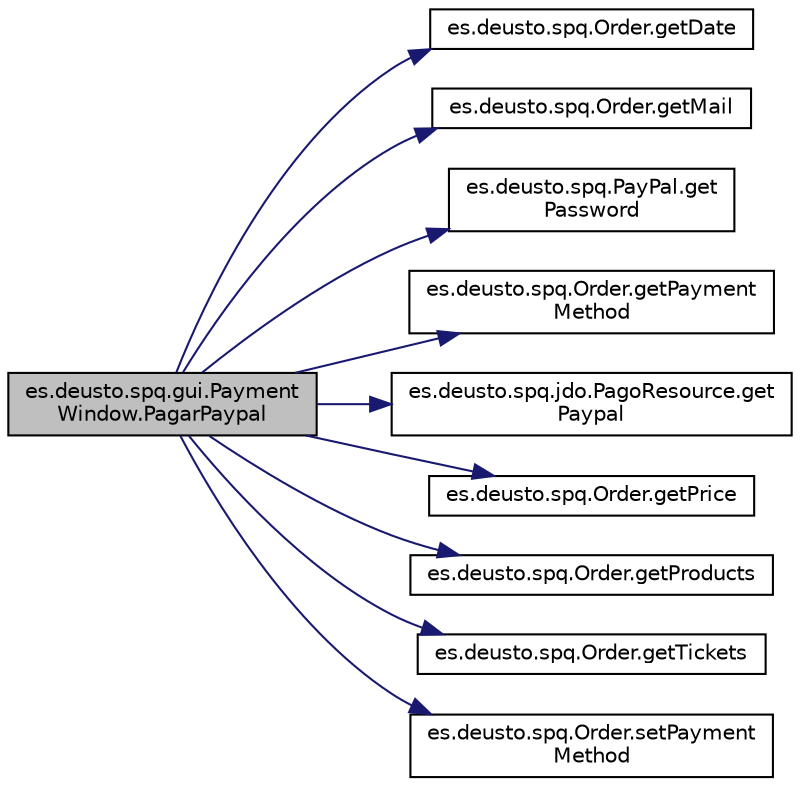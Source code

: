 digraph "es.deusto.spq.gui.PaymentWindow.PagarPaypal"
{
 // LATEX_PDF_SIZE
  edge [fontname="Helvetica",fontsize="10",labelfontname="Helvetica",labelfontsize="10"];
  node [fontname="Helvetica",fontsize="10",shape=record];
  rankdir="LR";
  Node1 [label="es.deusto.spq.gui.Payment\lWindow.PagarPaypal",height=0.2,width=0.4,color="black", fillcolor="grey75", style="filled", fontcolor="black",tooltip=" "];
  Node1 -> Node2 [color="midnightblue",fontsize="10",style="solid",fontname="Helvetica"];
  Node2 [label="es.deusto.spq.Order.getDate",height=0.2,width=0.4,color="black", fillcolor="white", style="filled",URL="$classes_1_1deusto_1_1spq_1_1_order.html#a547748c9a199276f05f884a411388f9a",tooltip=" "];
  Node1 -> Node3 [color="midnightblue",fontsize="10",style="solid",fontname="Helvetica"];
  Node3 [label="es.deusto.spq.Order.getMail",height=0.2,width=0.4,color="black", fillcolor="white", style="filled",URL="$classes_1_1deusto_1_1spq_1_1_order.html#a8b3af03c25ec845836c5fce3b8c9ca25",tooltip=" "];
  Node1 -> Node4 [color="midnightblue",fontsize="10",style="solid",fontname="Helvetica"];
  Node4 [label="es.deusto.spq.PayPal.get\lPassword",height=0.2,width=0.4,color="black", fillcolor="white", style="filled",URL="$classes_1_1deusto_1_1spq_1_1_pay_pal.html#a0dc1bcec23818262d93366c9dfd125b8",tooltip=" "];
  Node1 -> Node5 [color="midnightblue",fontsize="10",style="solid",fontname="Helvetica"];
  Node5 [label="es.deusto.spq.Order.getPayment\lMethod",height=0.2,width=0.4,color="black", fillcolor="white", style="filled",URL="$classes_1_1deusto_1_1spq_1_1_order.html#a49c13852fd8c957198db55d818c43def",tooltip=" "];
  Node1 -> Node6 [color="midnightblue",fontsize="10",style="solid",fontname="Helvetica"];
  Node6 [label="es.deusto.spq.jdo.PagoResource.get\lPaypal",height=0.2,width=0.4,color="black", fillcolor="white", style="filled",URL="$classes_1_1deusto_1_1spq_1_1jdo_1_1_pago_resource.html#a242253d446121902bcbdb3b43b35ed1a",tooltip=" "];
  Node1 -> Node7 [color="midnightblue",fontsize="10",style="solid",fontname="Helvetica"];
  Node7 [label="es.deusto.spq.Order.getPrice",height=0.2,width=0.4,color="black", fillcolor="white", style="filled",URL="$classes_1_1deusto_1_1spq_1_1_order.html#adb7ddb64df1e4d2161f3a5cd0e716b91",tooltip=" "];
  Node1 -> Node8 [color="midnightblue",fontsize="10",style="solid",fontname="Helvetica"];
  Node8 [label="es.deusto.spq.Order.getProducts",height=0.2,width=0.4,color="black", fillcolor="white", style="filled",URL="$classes_1_1deusto_1_1spq_1_1_order.html#a955989f3ed98c0a61e6b16f4dd9e0853",tooltip=" "];
  Node1 -> Node9 [color="midnightblue",fontsize="10",style="solid",fontname="Helvetica"];
  Node9 [label="es.deusto.spq.Order.getTickets",height=0.2,width=0.4,color="black", fillcolor="white", style="filled",URL="$classes_1_1deusto_1_1spq_1_1_order.html#a590edfdbc96c739f134e2791098277ca",tooltip=" "];
  Node1 -> Node10 [color="midnightblue",fontsize="10",style="solid",fontname="Helvetica"];
  Node10 [label="es.deusto.spq.Order.setPayment\lMethod",height=0.2,width=0.4,color="black", fillcolor="white", style="filled",URL="$classes_1_1deusto_1_1spq_1_1_order.html#abe4b32c856c8b5c0fca97cc8e398e850",tooltip=" "];
}
